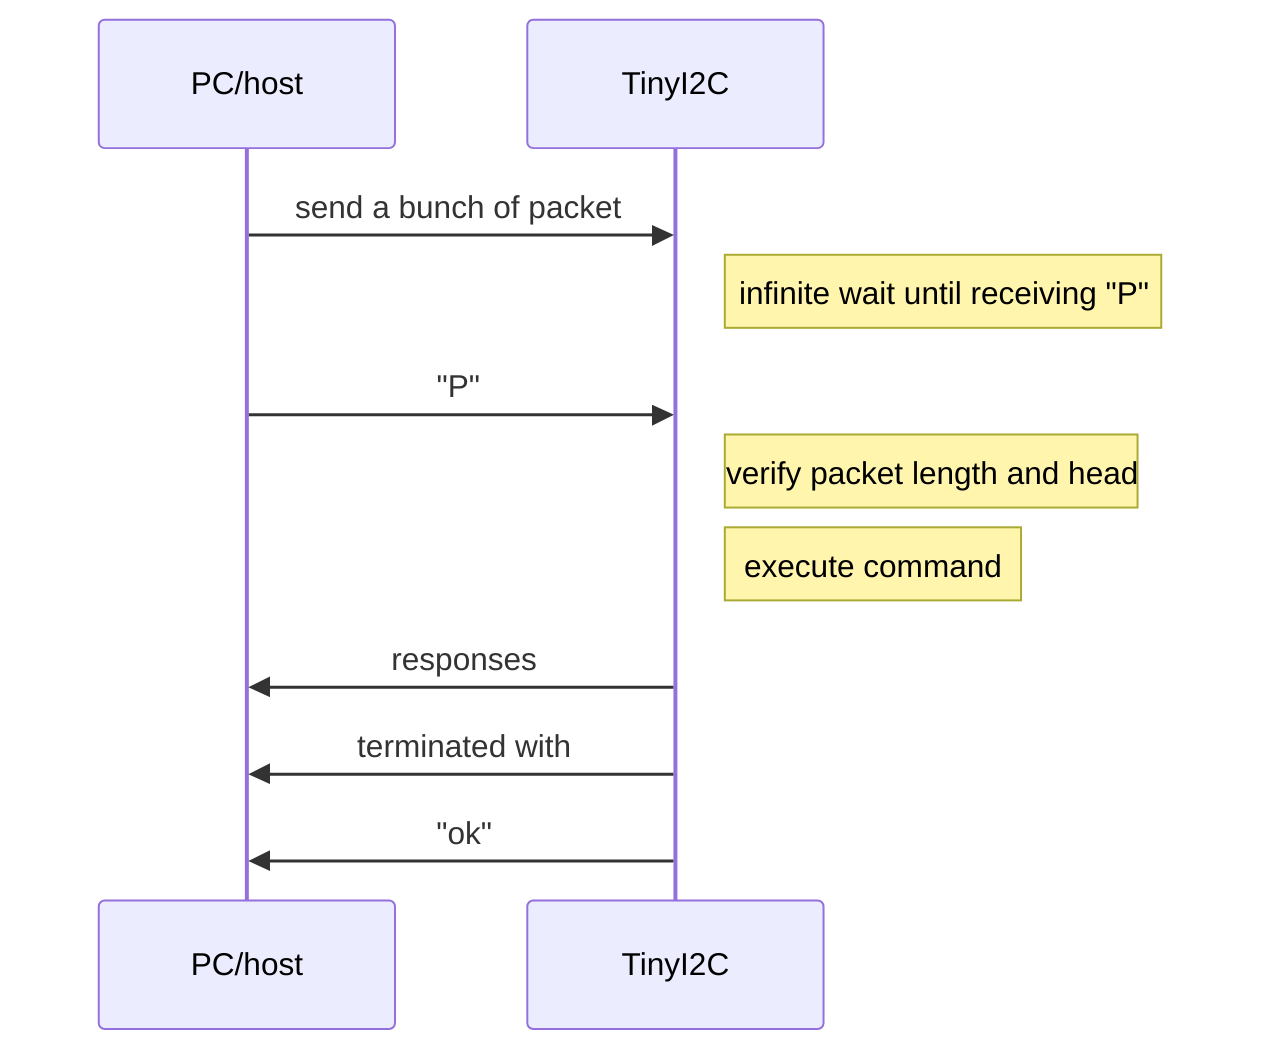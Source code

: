 sequenceDiagram
  PC/host->>TinyI2C: send a bunch of packet
  %PC/host->>TinyI2C: ...
  Note right of TinyI2C: infinite wait until receiving "P"
  PC/host->>TinyI2C: "P"
  Note right of TinyI2C: verify packet length and head
  Note right of TinyI2C: execute command
  TinyI2C->>PC/host: responses
  TinyI2C->>PC/host: terminated with
  TinyI2C->>PC/host: "ok"